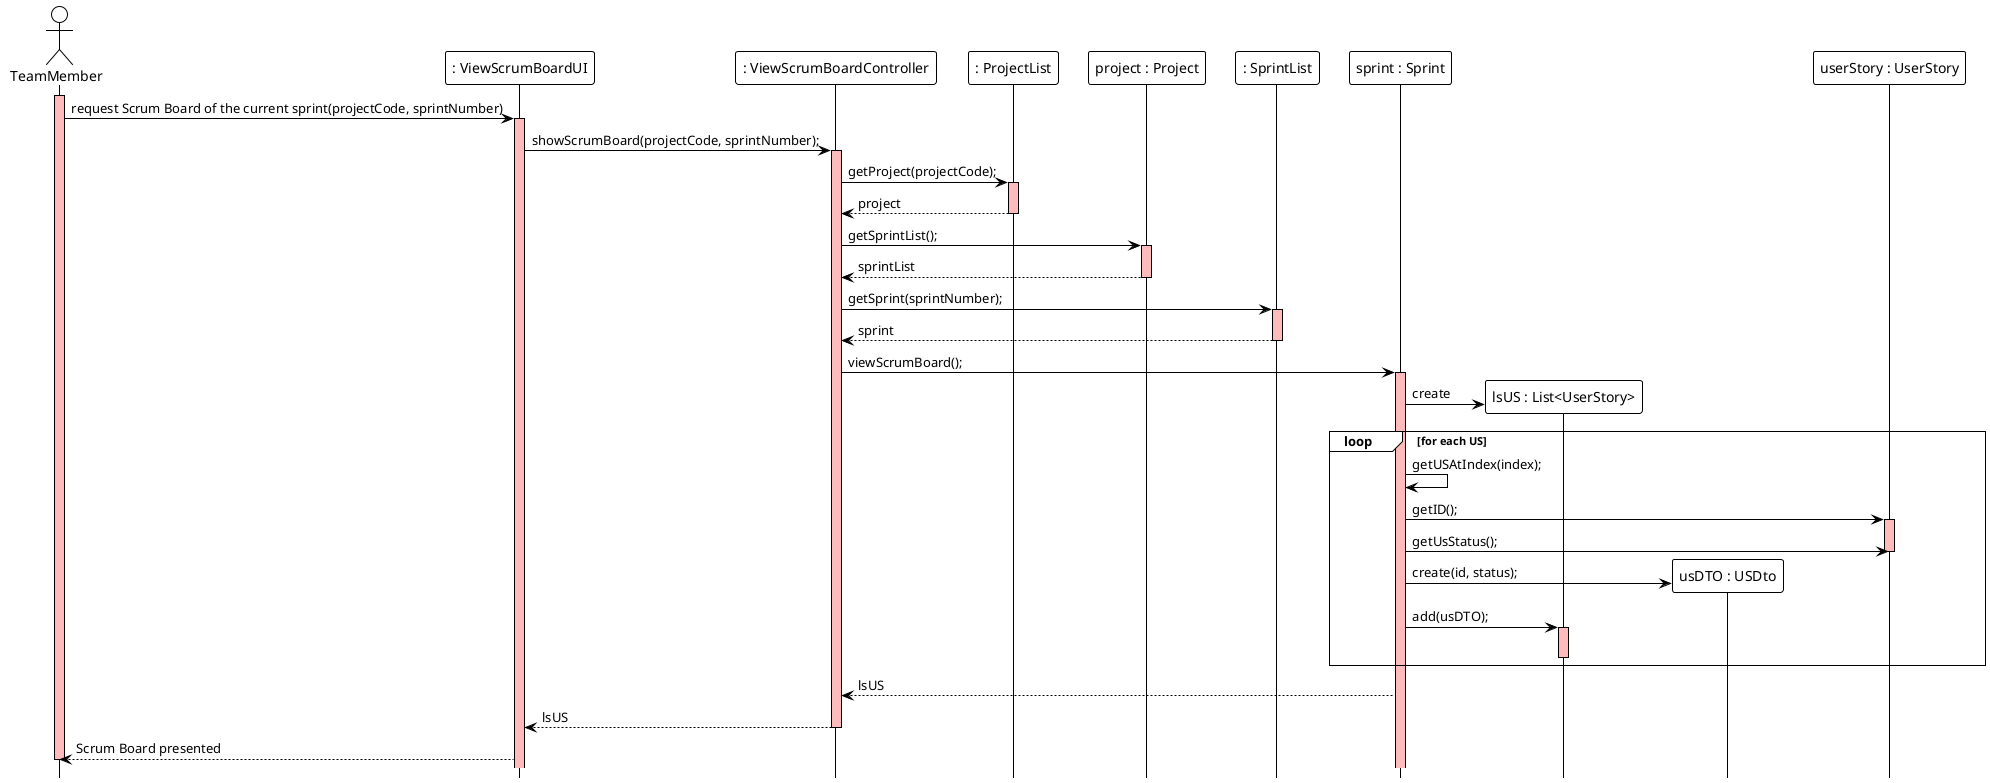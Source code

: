 @startuml
!theme plain
hide footbox

actor TeamMember as User
participant ": ViewScrumBoardUI" as UI
participant ": ViewScrumBoardController" as Controller
participant ": ProjectList" as List
participant "project : Project" as Project
participant ": SprintList" as SprintList
participant "sprint : Sprint" as Sprint
participant "lsUS : List<UserStory>" as DTOList
participant "usDTO : USDto" as Dto
participant "userStory : UserStory" as US

activate User #FFBBBB
User -> UI: request Scrum Board of the current sprint(projectCode, sprintNumber)

activate UI #FFBBBB
UI -> Controller: showScrumBoard(projectCode, sprintNumber);
activate Controller #FFBBBB

Controller -> List: getProject(projectCode);
activate List #FFBBBB
List --> Controller: project
deactivate List

Controller -> Project: getSprintList();
activate Project #FFBBBB
Project --> Controller: sprintList
deactivate Project

Controller -> SprintList: getSprint(sprintNumber);
activate SprintList #FFBBBB
SprintList --> Controller: sprint
deactivate SprintList

Controller -> Sprint: viewScrumBoard();
activate Sprint #FFBBBB

Sprint -> DTOList **: create

loop for each US
Sprint -> Sprint: getUSAtIndex(index);

Sprint -> US: getID();
activate US #FFBBBB

Sprint -> US: getUsStatus();
deactivate US

Sprint -> Dto **: create(id, status);
Sprint -> DTOList: add(usDTO);
activate DTOList #FFBBBB
deactivate DTOList
end

Sprint --> Controller: lsUS
Controller --> UI: lsUS
deactivate Controller

UI --> User: Scrum Board presented
deactivate User
@enduml